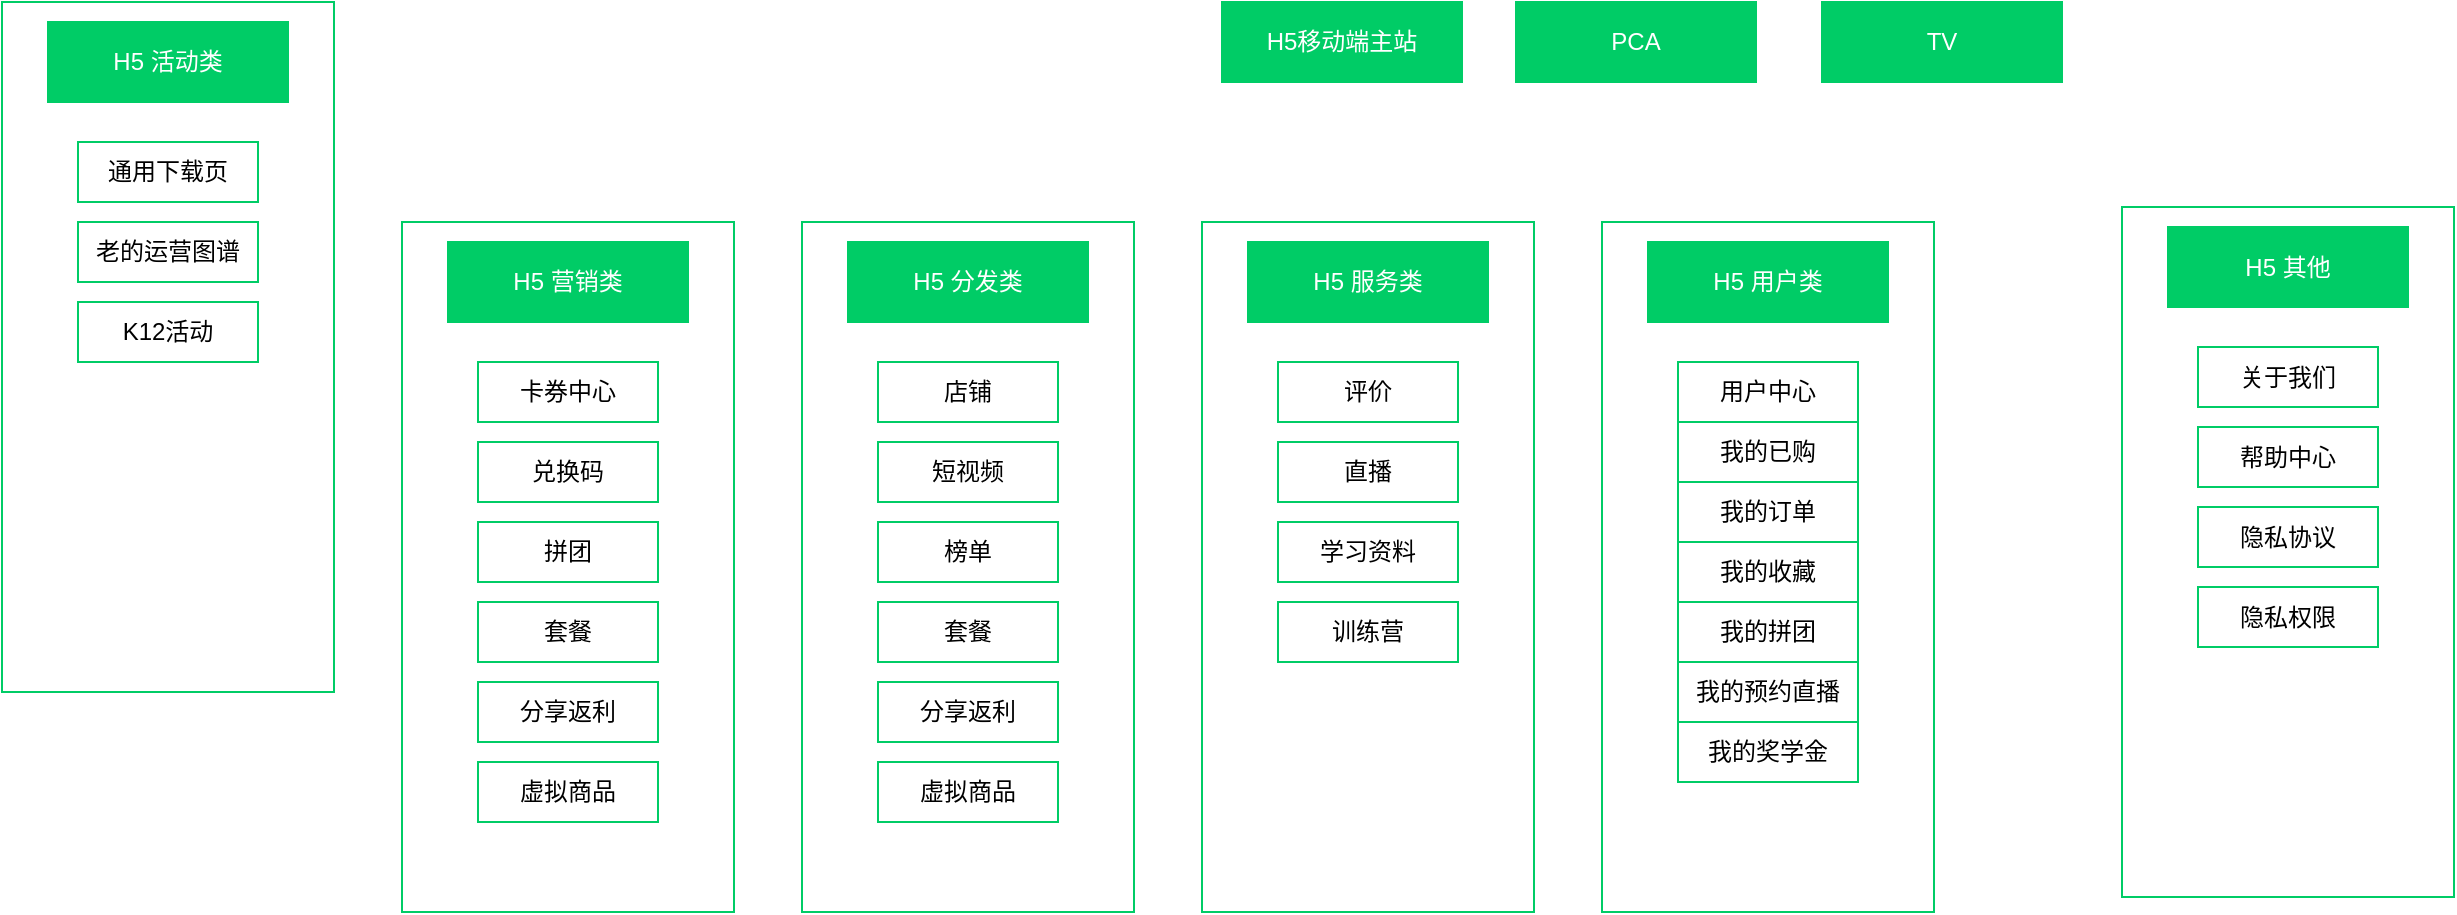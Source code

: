 <mxfile version="13.8.2" type="github">
  <diagram id="gfnUJu7TLGORwSLl_J-d" name="Page-1">
    <mxGraphModel dx="1062" dy="751" grid="1" gridSize="10" guides="1" tooltips="1" connect="1" arrows="1" fold="1" page="1" pageScale="1" pageWidth="827" pageHeight="1169" math="0" shadow="0">
      <root>
        <mxCell id="0" />
        <mxCell id="1" parent="0" />
        <mxCell id="xJqPMLtHzBKI9CbUthfr-4" value="&lt;font color=&quot;#ffffff&quot;&gt;H5移动端主站&lt;/font&gt;" style="rounded=0;whiteSpace=wrap;html=1;strokeColor=#00CC66;fillColor=#00CC66;" vertex="1" parent="1">
          <mxGeometry x="680" y="80" width="120" height="40" as="geometry" />
        </mxCell>
        <mxCell id="xJqPMLtHzBKI9CbUthfr-5" value="&lt;font color=&quot;#ffffff&quot;&gt;PCA&lt;/font&gt;" style="rounded=0;whiteSpace=wrap;html=1;strokeColor=#00CC66;fillColor=#00CC66;" vertex="1" parent="1">
          <mxGeometry x="827" y="80" width="120" height="40" as="geometry" />
        </mxCell>
        <mxCell id="xJqPMLtHzBKI9CbUthfr-6" value="&lt;font color=&quot;#ffffff&quot;&gt;TV&lt;/font&gt;" style="rounded=0;whiteSpace=wrap;html=1;strokeColor=#00CC66;fillColor=#00CC66;" vertex="1" parent="1">
          <mxGeometry x="980" y="80" width="120" height="40" as="geometry" />
        </mxCell>
        <mxCell id="xJqPMLtHzBKI9CbUthfr-11" value="" style="rounded=0;whiteSpace=wrap;html=1;strokeColor=#00CC66;fillColor=#FFFFFF;" vertex="1" parent="1">
          <mxGeometry x="70" y="80" width="166" height="345" as="geometry" />
        </mxCell>
        <mxCell id="KTYjkmk88nUUxBB73JGT-1" value="&lt;font color=&quot;#ffffff&quot;&gt;H5 活动类&lt;/font&gt;" style="rounded=0;whiteSpace=wrap;html=1;strokeColor=#00CC66;fillColor=#00CC66;" parent="1" vertex="1">
          <mxGeometry x="93" y="90" width="120" height="40" as="geometry" />
        </mxCell>
        <mxCell id="xJqPMLtHzBKI9CbUthfr-7" value="通用下载页" style="rounded=0;whiteSpace=wrap;html=1;strokeColor=#00CC66;fillColor=#FFFFFF;" vertex="1" parent="1">
          <mxGeometry x="108" y="150" width="90" height="30" as="geometry" />
        </mxCell>
        <mxCell id="xJqPMLtHzBKI9CbUthfr-8" value="老的运营图谱" style="rounded=0;whiteSpace=wrap;html=1;strokeColor=#00CC66;fillColor=#FFFFFF;" vertex="1" parent="1">
          <mxGeometry x="108" y="190" width="90" height="30" as="geometry" />
        </mxCell>
        <mxCell id="xJqPMLtHzBKI9CbUthfr-9" value="K12活动" style="rounded=0;whiteSpace=wrap;html=1;strokeColor=#00CC66;fillColor=#FFFFFF;" vertex="1" parent="1">
          <mxGeometry x="108" y="230" width="90" height="30" as="geometry" />
        </mxCell>
        <mxCell id="xJqPMLtHzBKI9CbUthfr-13" value="" style="rounded=0;whiteSpace=wrap;html=1;strokeColor=#00CC66;fillColor=#FFFFFF;" vertex="1" parent="1">
          <mxGeometry x="270" y="190" width="166" height="345" as="geometry" />
        </mxCell>
        <mxCell id="xJqPMLtHzBKI9CbUthfr-14" value="&lt;span style=&quot;color: rgb(255 , 255 , 255)&quot;&gt;H5 营销类&lt;/span&gt;" style="rounded=0;whiteSpace=wrap;html=1;strokeColor=#00CC66;fillColor=#00CC66;" vertex="1" parent="1">
          <mxGeometry x="293" y="200" width="120" height="40" as="geometry" />
        </mxCell>
        <mxCell id="xJqPMLtHzBKI9CbUthfr-15" value="卡券中心" style="rounded=0;whiteSpace=wrap;html=1;strokeColor=#00CC66;fillColor=#FFFFFF;" vertex="1" parent="1">
          <mxGeometry x="308" y="260" width="90" height="30" as="geometry" />
        </mxCell>
        <mxCell id="xJqPMLtHzBKI9CbUthfr-16" value="兑换码" style="rounded=0;whiteSpace=wrap;html=1;strokeColor=#00CC66;fillColor=#FFFFFF;" vertex="1" parent="1">
          <mxGeometry x="308" y="300" width="90" height="30" as="geometry" />
        </mxCell>
        <mxCell id="xJqPMLtHzBKI9CbUthfr-17" value="拼团" style="rounded=0;whiteSpace=wrap;html=1;strokeColor=#00CC66;fillColor=#FFFFFF;" vertex="1" parent="1">
          <mxGeometry x="308" y="340" width="90" height="30" as="geometry" />
        </mxCell>
        <mxCell id="xJqPMLtHzBKI9CbUthfr-18" value="套餐" style="rounded=0;whiteSpace=wrap;html=1;strokeColor=#00CC66;fillColor=#FFFFFF;" vertex="1" parent="1">
          <mxGeometry x="308" y="380" width="90" height="30" as="geometry" />
        </mxCell>
        <mxCell id="xJqPMLtHzBKI9CbUthfr-19" value="分享返利" style="rounded=0;whiteSpace=wrap;html=1;strokeColor=#00CC66;fillColor=#FFFFFF;" vertex="1" parent="1">
          <mxGeometry x="308" y="420" width="90" height="30" as="geometry" />
        </mxCell>
        <mxCell id="xJqPMLtHzBKI9CbUthfr-20" value="虚拟商品" style="rounded=0;whiteSpace=wrap;html=1;strokeColor=#00CC66;fillColor=#FFFFFF;" vertex="1" parent="1">
          <mxGeometry x="308" y="460" width="90" height="30" as="geometry" />
        </mxCell>
        <mxCell id="xJqPMLtHzBKI9CbUthfr-28" value="" style="rounded=0;whiteSpace=wrap;html=1;strokeColor=#00CC66;fillColor=#FFFFFF;" vertex="1" parent="1">
          <mxGeometry x="470" y="190" width="166" height="345" as="geometry" />
        </mxCell>
        <mxCell id="xJqPMLtHzBKI9CbUthfr-29" value="&lt;span style=&quot;color: rgb(255 , 255 , 255)&quot;&gt;H5 分发类&lt;/span&gt;" style="rounded=0;whiteSpace=wrap;html=1;strokeColor=#00CC66;fillColor=#00CC66;" vertex="1" parent="1">
          <mxGeometry x="493" y="200" width="120" height="40" as="geometry" />
        </mxCell>
        <mxCell id="xJqPMLtHzBKI9CbUthfr-30" value="店铺" style="rounded=0;whiteSpace=wrap;html=1;strokeColor=#00CC66;fillColor=#FFFFFF;" vertex="1" parent="1">
          <mxGeometry x="508" y="260" width="90" height="30" as="geometry" />
        </mxCell>
        <mxCell id="xJqPMLtHzBKI9CbUthfr-31" value="短视频" style="rounded=0;whiteSpace=wrap;html=1;strokeColor=#00CC66;fillColor=#FFFFFF;" vertex="1" parent="1">
          <mxGeometry x="508" y="300" width="90" height="30" as="geometry" />
        </mxCell>
        <mxCell id="xJqPMLtHzBKI9CbUthfr-32" value="榜单" style="rounded=0;whiteSpace=wrap;html=1;strokeColor=#00CC66;fillColor=#FFFFFF;" vertex="1" parent="1">
          <mxGeometry x="508" y="340" width="90" height="30" as="geometry" />
        </mxCell>
        <mxCell id="xJqPMLtHzBKI9CbUthfr-33" value="套餐" style="rounded=0;whiteSpace=wrap;html=1;strokeColor=#00CC66;fillColor=#FFFFFF;" vertex="1" parent="1">
          <mxGeometry x="508" y="380" width="90" height="30" as="geometry" />
        </mxCell>
        <mxCell id="xJqPMLtHzBKI9CbUthfr-34" value="分享返利" style="rounded=0;whiteSpace=wrap;html=1;strokeColor=#00CC66;fillColor=#FFFFFF;" vertex="1" parent="1">
          <mxGeometry x="508" y="420" width="90" height="30" as="geometry" />
        </mxCell>
        <mxCell id="xJqPMLtHzBKI9CbUthfr-35" value="虚拟商品" style="rounded=0;whiteSpace=wrap;html=1;strokeColor=#00CC66;fillColor=#FFFFFF;" vertex="1" parent="1">
          <mxGeometry x="508" y="460" width="90" height="30" as="geometry" />
        </mxCell>
        <mxCell id="xJqPMLtHzBKI9CbUthfr-36" value="" style="rounded=0;whiteSpace=wrap;html=1;strokeColor=#00CC66;fillColor=#FFFFFF;" vertex="1" parent="1">
          <mxGeometry x="1130" y="182.5" width="166" height="345" as="geometry" />
        </mxCell>
        <mxCell id="xJqPMLtHzBKI9CbUthfr-37" value="&lt;span style=&quot;color: rgb(255 , 255 , 255)&quot;&gt;H5 其他&lt;/span&gt;" style="rounded=0;whiteSpace=wrap;html=1;strokeColor=#00CC66;fillColor=#00CC66;" vertex="1" parent="1">
          <mxGeometry x="1153" y="192.5" width="120" height="40" as="geometry" />
        </mxCell>
        <mxCell id="xJqPMLtHzBKI9CbUthfr-38" value="关于我们" style="rounded=0;whiteSpace=wrap;html=1;strokeColor=#00CC66;fillColor=#FFFFFF;" vertex="1" parent="1">
          <mxGeometry x="1168" y="252.5" width="90" height="30" as="geometry" />
        </mxCell>
        <mxCell id="xJqPMLtHzBKI9CbUthfr-39" value="帮助中心" style="rounded=0;whiteSpace=wrap;html=1;strokeColor=#00CC66;fillColor=#FFFFFF;" vertex="1" parent="1">
          <mxGeometry x="1168" y="292.5" width="90" height="30" as="geometry" />
        </mxCell>
        <mxCell id="xJqPMLtHzBKI9CbUthfr-40" value="隐私协议" style="rounded=0;whiteSpace=wrap;html=1;strokeColor=#00CC66;fillColor=#FFFFFF;" vertex="1" parent="1">
          <mxGeometry x="1168" y="332.5" width="90" height="30" as="geometry" />
        </mxCell>
        <mxCell id="xJqPMLtHzBKI9CbUthfr-41" value="隐私权限" style="rounded=0;whiteSpace=wrap;html=1;strokeColor=#00CC66;fillColor=#FFFFFF;" vertex="1" parent="1">
          <mxGeometry x="1168" y="372.5" width="90" height="30" as="geometry" />
        </mxCell>
        <mxCell id="xJqPMLtHzBKI9CbUthfr-44" value="" style="rounded=0;whiteSpace=wrap;html=1;strokeColor=#00CC66;fillColor=#FFFFFF;" vertex="1" parent="1">
          <mxGeometry x="670" y="190" width="166" height="345" as="geometry" />
        </mxCell>
        <mxCell id="xJqPMLtHzBKI9CbUthfr-45" value="&lt;span style=&quot;color: rgb(255 , 255 , 255)&quot;&gt;H5 服务类&lt;/span&gt;" style="rounded=0;whiteSpace=wrap;html=1;strokeColor=#00CC66;fillColor=#00CC66;" vertex="1" parent="1">
          <mxGeometry x="693" y="200" width="120" height="40" as="geometry" />
        </mxCell>
        <mxCell id="xJqPMLtHzBKI9CbUthfr-46" value="评价" style="rounded=0;whiteSpace=wrap;html=1;strokeColor=#00CC66;fillColor=#FFFFFF;" vertex="1" parent="1">
          <mxGeometry x="708" y="260" width="90" height="30" as="geometry" />
        </mxCell>
        <mxCell id="xJqPMLtHzBKI9CbUthfr-47" value="直播" style="rounded=0;whiteSpace=wrap;html=1;strokeColor=#00CC66;fillColor=#FFFFFF;" vertex="1" parent="1">
          <mxGeometry x="708" y="300" width="90" height="30" as="geometry" />
        </mxCell>
        <mxCell id="xJqPMLtHzBKI9CbUthfr-48" value="学习资料" style="rounded=0;whiteSpace=wrap;html=1;strokeColor=#00CC66;fillColor=#FFFFFF;" vertex="1" parent="1">
          <mxGeometry x="708" y="340" width="90" height="30" as="geometry" />
        </mxCell>
        <mxCell id="xJqPMLtHzBKI9CbUthfr-49" value="训练营" style="rounded=0;whiteSpace=wrap;html=1;strokeColor=#00CC66;fillColor=#FFFFFF;" vertex="1" parent="1">
          <mxGeometry x="708" y="380" width="90" height="30" as="geometry" />
        </mxCell>
        <mxCell id="xJqPMLtHzBKI9CbUthfr-52" value="" style="rounded=0;whiteSpace=wrap;html=1;strokeColor=#00CC66;fillColor=#FFFFFF;" vertex="1" parent="1">
          <mxGeometry x="870" y="190" width="166" height="345" as="geometry" />
        </mxCell>
        <mxCell id="xJqPMLtHzBKI9CbUthfr-53" value="&lt;span style=&quot;color: rgb(255 , 255 , 255)&quot;&gt;H5 用户类&lt;/span&gt;" style="rounded=0;whiteSpace=wrap;html=1;strokeColor=#00CC66;fillColor=#00CC66;" vertex="1" parent="1">
          <mxGeometry x="893" y="200" width="120" height="40" as="geometry" />
        </mxCell>
        <mxCell id="xJqPMLtHzBKI9CbUthfr-54" value="用户中心" style="rounded=0;whiteSpace=wrap;html=1;strokeColor=#00CC66;fillColor=#FFFFFF;" vertex="1" parent="1">
          <mxGeometry x="908" y="260" width="90" height="30" as="geometry" />
        </mxCell>
        <mxCell id="xJqPMLtHzBKI9CbUthfr-55" value="我的已购" style="rounded=0;whiteSpace=wrap;html=1;strokeColor=#00CC66;fillColor=#FFFFFF;" vertex="1" parent="1">
          <mxGeometry x="908" y="290" width="90" height="30" as="geometry" />
        </mxCell>
        <mxCell id="xJqPMLtHzBKI9CbUthfr-56" value="我的订单" style="rounded=0;whiteSpace=wrap;html=1;strokeColor=#00CC66;fillColor=#FFFFFF;" vertex="1" parent="1">
          <mxGeometry x="908" y="320" width="90" height="30" as="geometry" />
        </mxCell>
        <mxCell id="xJqPMLtHzBKI9CbUthfr-57" value="我的收藏" style="rounded=0;whiteSpace=wrap;html=1;strokeColor=#00CC66;fillColor=#FFFFFF;" vertex="1" parent="1">
          <mxGeometry x="908" y="350" width="90" height="30" as="geometry" />
        </mxCell>
        <mxCell id="xJqPMLtHzBKI9CbUthfr-58" value="我的拼团" style="rounded=0;whiteSpace=wrap;html=1;strokeColor=#00CC66;fillColor=#FFFFFF;" vertex="1" parent="1">
          <mxGeometry x="908" y="380" width="90" height="30" as="geometry" />
        </mxCell>
        <mxCell id="xJqPMLtHzBKI9CbUthfr-59" value="我的预约直播" style="rounded=0;whiteSpace=wrap;html=1;strokeColor=#00CC66;fillColor=#FFFFFF;" vertex="1" parent="1">
          <mxGeometry x="908" y="410" width="90" height="30" as="geometry" />
        </mxCell>
        <mxCell id="xJqPMLtHzBKI9CbUthfr-60" value="我的奖学金" style="rounded=0;whiteSpace=wrap;html=1;strokeColor=#00CC66;fillColor=#FFFFFF;" vertex="1" parent="1">
          <mxGeometry x="908" y="440" width="90" height="30" as="geometry" />
        </mxCell>
      </root>
    </mxGraphModel>
  </diagram>
</mxfile>
